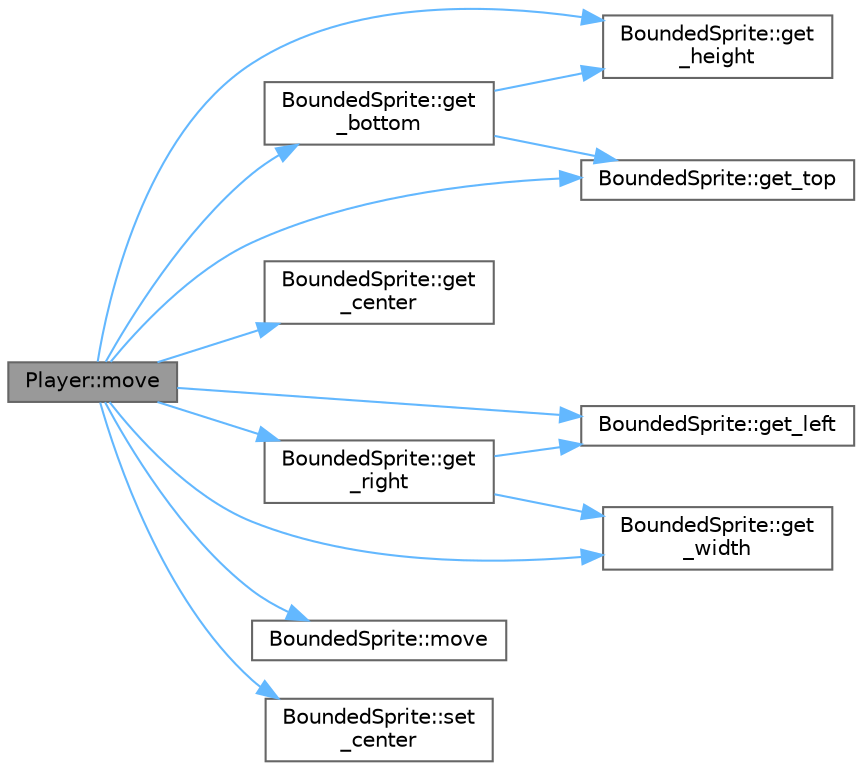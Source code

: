 digraph "Player::move"
{
 // LATEX_PDF_SIZE
  bgcolor="transparent";
  edge [fontname=Helvetica,fontsize=10,labelfontname=Helvetica,labelfontsize=10];
  node [fontname=Helvetica,fontsize=10,shape=box,height=0.2,width=0.4];
  rankdir="LR";
  Node1 [id="Node000001",label="Player::move",height=0.2,width=0.4,color="gray40", fillcolor="grey60", style="filled", fontcolor="black",tooltip=" "];
  Node1 -> Node2 [id="edge1_Node000001_Node000002",color="steelblue1",style="solid",tooltip=" "];
  Node2 [id="Node000002",label="BoundedSprite::get\l_bottom",height=0.2,width=0.4,color="grey40", fillcolor="white", style="filled",URL="$d2/d1f/classBoundedSprite.html#a7ce84283c832ff54665b6602397b7b90",tooltip=" "];
  Node2 -> Node3 [id="edge2_Node000002_Node000003",color="steelblue1",style="solid",tooltip=" "];
  Node3 [id="Node000003",label="BoundedSprite::get\l_height",height=0.2,width=0.4,color="grey40", fillcolor="white", style="filled",URL="$d2/d1f/classBoundedSprite.html#abe2338f123f6410aecdffdf62562ed9d",tooltip=" "];
  Node2 -> Node4 [id="edge3_Node000002_Node000004",color="steelblue1",style="solid",tooltip=" "];
  Node4 [id="Node000004",label="BoundedSprite::get_top",height=0.2,width=0.4,color="grey40", fillcolor="white", style="filled",URL="$d2/d1f/classBoundedSprite.html#aee40993514ca362913e5c54381e39873",tooltip=" "];
  Node1 -> Node5 [id="edge4_Node000001_Node000005",color="steelblue1",style="solid",tooltip=" "];
  Node5 [id="Node000005",label="BoundedSprite::get\l_center",height=0.2,width=0.4,color="grey40", fillcolor="white", style="filled",URL="$d2/d1f/classBoundedSprite.html#a0f99461a416d8f4ad3f57014d79deb8e",tooltip=" "];
  Node1 -> Node3 [id="edge5_Node000001_Node000003",color="steelblue1",style="solid",tooltip=" "];
  Node1 -> Node6 [id="edge6_Node000001_Node000006",color="steelblue1",style="solid",tooltip=" "];
  Node6 [id="Node000006",label="BoundedSprite::get_left",height=0.2,width=0.4,color="grey40", fillcolor="white", style="filled",URL="$d2/d1f/classBoundedSprite.html#abb0cc08ee3722fc31f1c22b43d85070f",tooltip=" "];
  Node1 -> Node7 [id="edge7_Node000001_Node000007",color="steelblue1",style="solid",tooltip=" "];
  Node7 [id="Node000007",label="BoundedSprite::get\l_right",height=0.2,width=0.4,color="grey40", fillcolor="white", style="filled",URL="$d2/d1f/classBoundedSprite.html#abb887a279fa3bd28ad66defd5fa2ee11",tooltip=" "];
  Node7 -> Node6 [id="edge8_Node000007_Node000006",color="steelblue1",style="solid",tooltip=" "];
  Node7 -> Node8 [id="edge9_Node000007_Node000008",color="steelblue1",style="solid",tooltip=" "];
  Node8 [id="Node000008",label="BoundedSprite::get\l_width",height=0.2,width=0.4,color="grey40", fillcolor="white", style="filled",URL="$d2/d1f/classBoundedSprite.html#a6b2a4b21bb53ded8e9675cd6ed11afaf",tooltip=" "];
  Node1 -> Node4 [id="edge10_Node000001_Node000004",color="steelblue1",style="solid",tooltip=" "];
  Node1 -> Node8 [id="edge11_Node000001_Node000008",color="steelblue1",style="solid",tooltip=" "];
  Node1 -> Node9 [id="edge12_Node000001_Node000009",color="steelblue1",style="solid",tooltip=" "];
  Node9 [id="Node000009",label="BoundedSprite::move",height=0.2,width=0.4,color="grey40", fillcolor="white", style="filled",URL="$d2/d1f/classBoundedSprite.html#a622518f4924f60b75fcebc9a2dc433ec",tooltip=" "];
  Node1 -> Node10 [id="edge13_Node000001_Node000010",color="steelblue1",style="solid",tooltip=" "];
  Node10 [id="Node000010",label="BoundedSprite::set\l_center",height=0.2,width=0.4,color="grey40", fillcolor="white", style="filled",URL="$d2/d1f/classBoundedSprite.html#a6d91736ed8e4f8ce72755e800310ff04",tooltip=" "];
}

